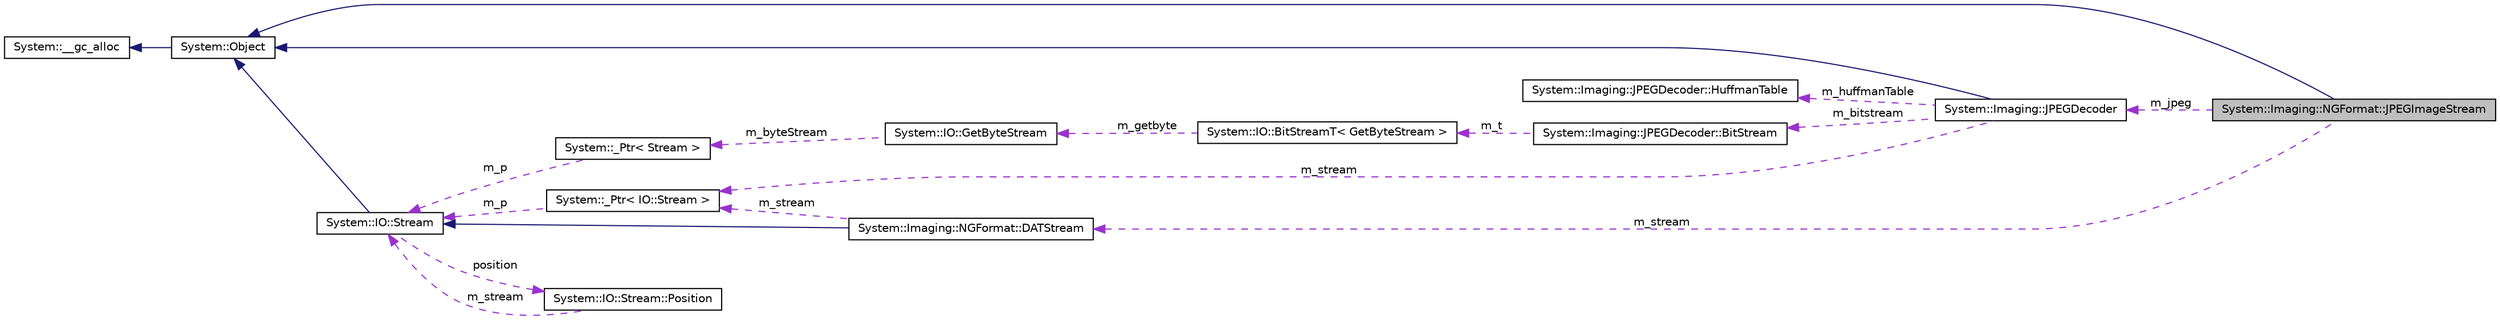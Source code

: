 digraph G
{
  edge [fontname="Helvetica",fontsize="10",labelfontname="Helvetica",labelfontsize="10"];
  node [fontname="Helvetica",fontsize="10",shape=record];
  rankdir="LR";
  Node1 [label="System::Imaging::NGFormat::JPEGImageStream",height=0.2,width=0.4,color="black", fillcolor="grey75", style="filled" fontcolor="black"];
  Node2 -> Node1 [dir="back",color="midnightblue",fontsize="10",style="solid",fontname="Helvetica"];
  Node2 [label="System::Object",height=0.2,width=0.4,color="black", fillcolor="white", style="filled",URL="$class_system_1_1_object.html"];
  Node3 -> Node2 [dir="back",color="midnightblue",fontsize="10",style="solid",fontname="Helvetica"];
  Node3 [label="System::__gc_alloc",height=0.2,width=0.4,color="black", fillcolor="white", style="filled",URL="$class_system_1_1____gc__alloc.html"];
  Node4 -> Node1 [dir="back",color="darkorchid3",fontsize="10",style="dashed",label=" m_jpeg" ,fontname="Helvetica"];
  Node4 [label="System::Imaging::JPEGDecoder",height=0.2,width=0.4,color="black", fillcolor="white", style="filled",URL="$class_system_1_1_imaging_1_1_j_p_e_g_decoder.html"];
  Node2 -> Node4 [dir="back",color="midnightblue",fontsize="10",style="solid",fontname="Helvetica"];
  Node5 -> Node4 [dir="back",color="darkorchid3",fontsize="10",style="dashed",label=" m_huffmanTable" ,fontname="Helvetica"];
  Node5 [label="System::Imaging::JPEGDecoder::HuffmanTable",height=0.2,width=0.4,color="black", fillcolor="white", style="filled",URL="$class_system_1_1_imaging_1_1_j_p_e_g_decoder_1_1_huffman_table.html"];
  Node6 -> Node4 [dir="back",color="darkorchid3",fontsize="10",style="dashed",label=" m_bitstream" ,fontname="Helvetica"];
  Node6 [label="System::Imaging::JPEGDecoder::BitStream",height=0.2,width=0.4,color="black", fillcolor="white", style="filled",URL="$class_system_1_1_imaging_1_1_j_p_e_g_decoder_1_1_bit_stream.html"];
  Node7 -> Node6 [dir="back",color="darkorchid3",fontsize="10",style="dashed",label=" m_t" ,fontname="Helvetica"];
  Node7 [label="System::IO::BitStreamT\< GetByteStream \>",height=0.2,width=0.4,color="black", fillcolor="white", style="filled",URL="$class_system_1_1_i_o_1_1_bit_stream_t.html"];
  Node8 -> Node7 [dir="back",color="darkorchid3",fontsize="10",style="dashed",label=" m_getbyte" ,fontname="Helvetica"];
  Node8 [label="System::IO::GetByteStream",height=0.2,width=0.4,color="black", fillcolor="white", style="filled",URL="$class_system_1_1_i_o_1_1_get_byte_stream.html"];
  Node9 -> Node8 [dir="back",color="darkorchid3",fontsize="10",style="dashed",label=" m_byteStream" ,fontname="Helvetica"];
  Node9 [label="System::_Ptr\< Stream \>",height=0.2,width=0.4,color="black", fillcolor="white", style="filled",URL="$class_system_1_1___ptr.html"];
  Node10 -> Node9 [dir="back",color="darkorchid3",fontsize="10",style="dashed",label=" m_p" ,fontname="Helvetica"];
  Node10 [label="System::IO::Stream",height=0.2,width=0.4,color="black", fillcolor="white", style="filled",URL="$class_system_1_1_i_o_1_1_stream.html"];
  Node2 -> Node10 [dir="back",color="midnightblue",fontsize="10",style="solid",fontname="Helvetica"];
  Node11 -> Node10 [dir="back",color="darkorchid3",fontsize="10",style="dashed",label=" position" ,fontname="Helvetica"];
  Node11 [label="System::IO::Stream::Position",height=0.2,width=0.4,color="black", fillcolor="white", style="filled",URL="$class_system_1_1_i_o_1_1_stream_1_1_position.html"];
  Node10 -> Node11 [dir="back",color="darkorchid3",fontsize="10",style="dashed",label=" m_stream" ,fontname="Helvetica"];
  Node12 -> Node4 [dir="back",color="darkorchid3",fontsize="10",style="dashed",label=" m_stream" ,fontname="Helvetica"];
  Node12 [label="System::_Ptr\< IO::Stream \>",height=0.2,width=0.4,color="black", fillcolor="white", style="filled",URL="$class_system_1_1___ptr.html"];
  Node10 -> Node12 [dir="back",color="darkorchid3",fontsize="10",style="dashed",label=" m_p" ,fontname="Helvetica"];
  Node13 -> Node1 [dir="back",color="darkorchid3",fontsize="10",style="dashed",label=" m_stream" ,fontname="Helvetica"];
  Node13 [label="System::Imaging::NGFormat::DATStream",height=0.2,width=0.4,color="black", fillcolor="white", style="filled",URL="$class_system_1_1_imaging_1_1_n_g_format_1_1_d_a_t_stream.html"];
  Node10 -> Node13 [dir="back",color="midnightblue",fontsize="10",style="solid",fontname="Helvetica"];
  Node12 -> Node13 [dir="back",color="darkorchid3",fontsize="10",style="dashed",label=" m_stream" ,fontname="Helvetica"];
}
